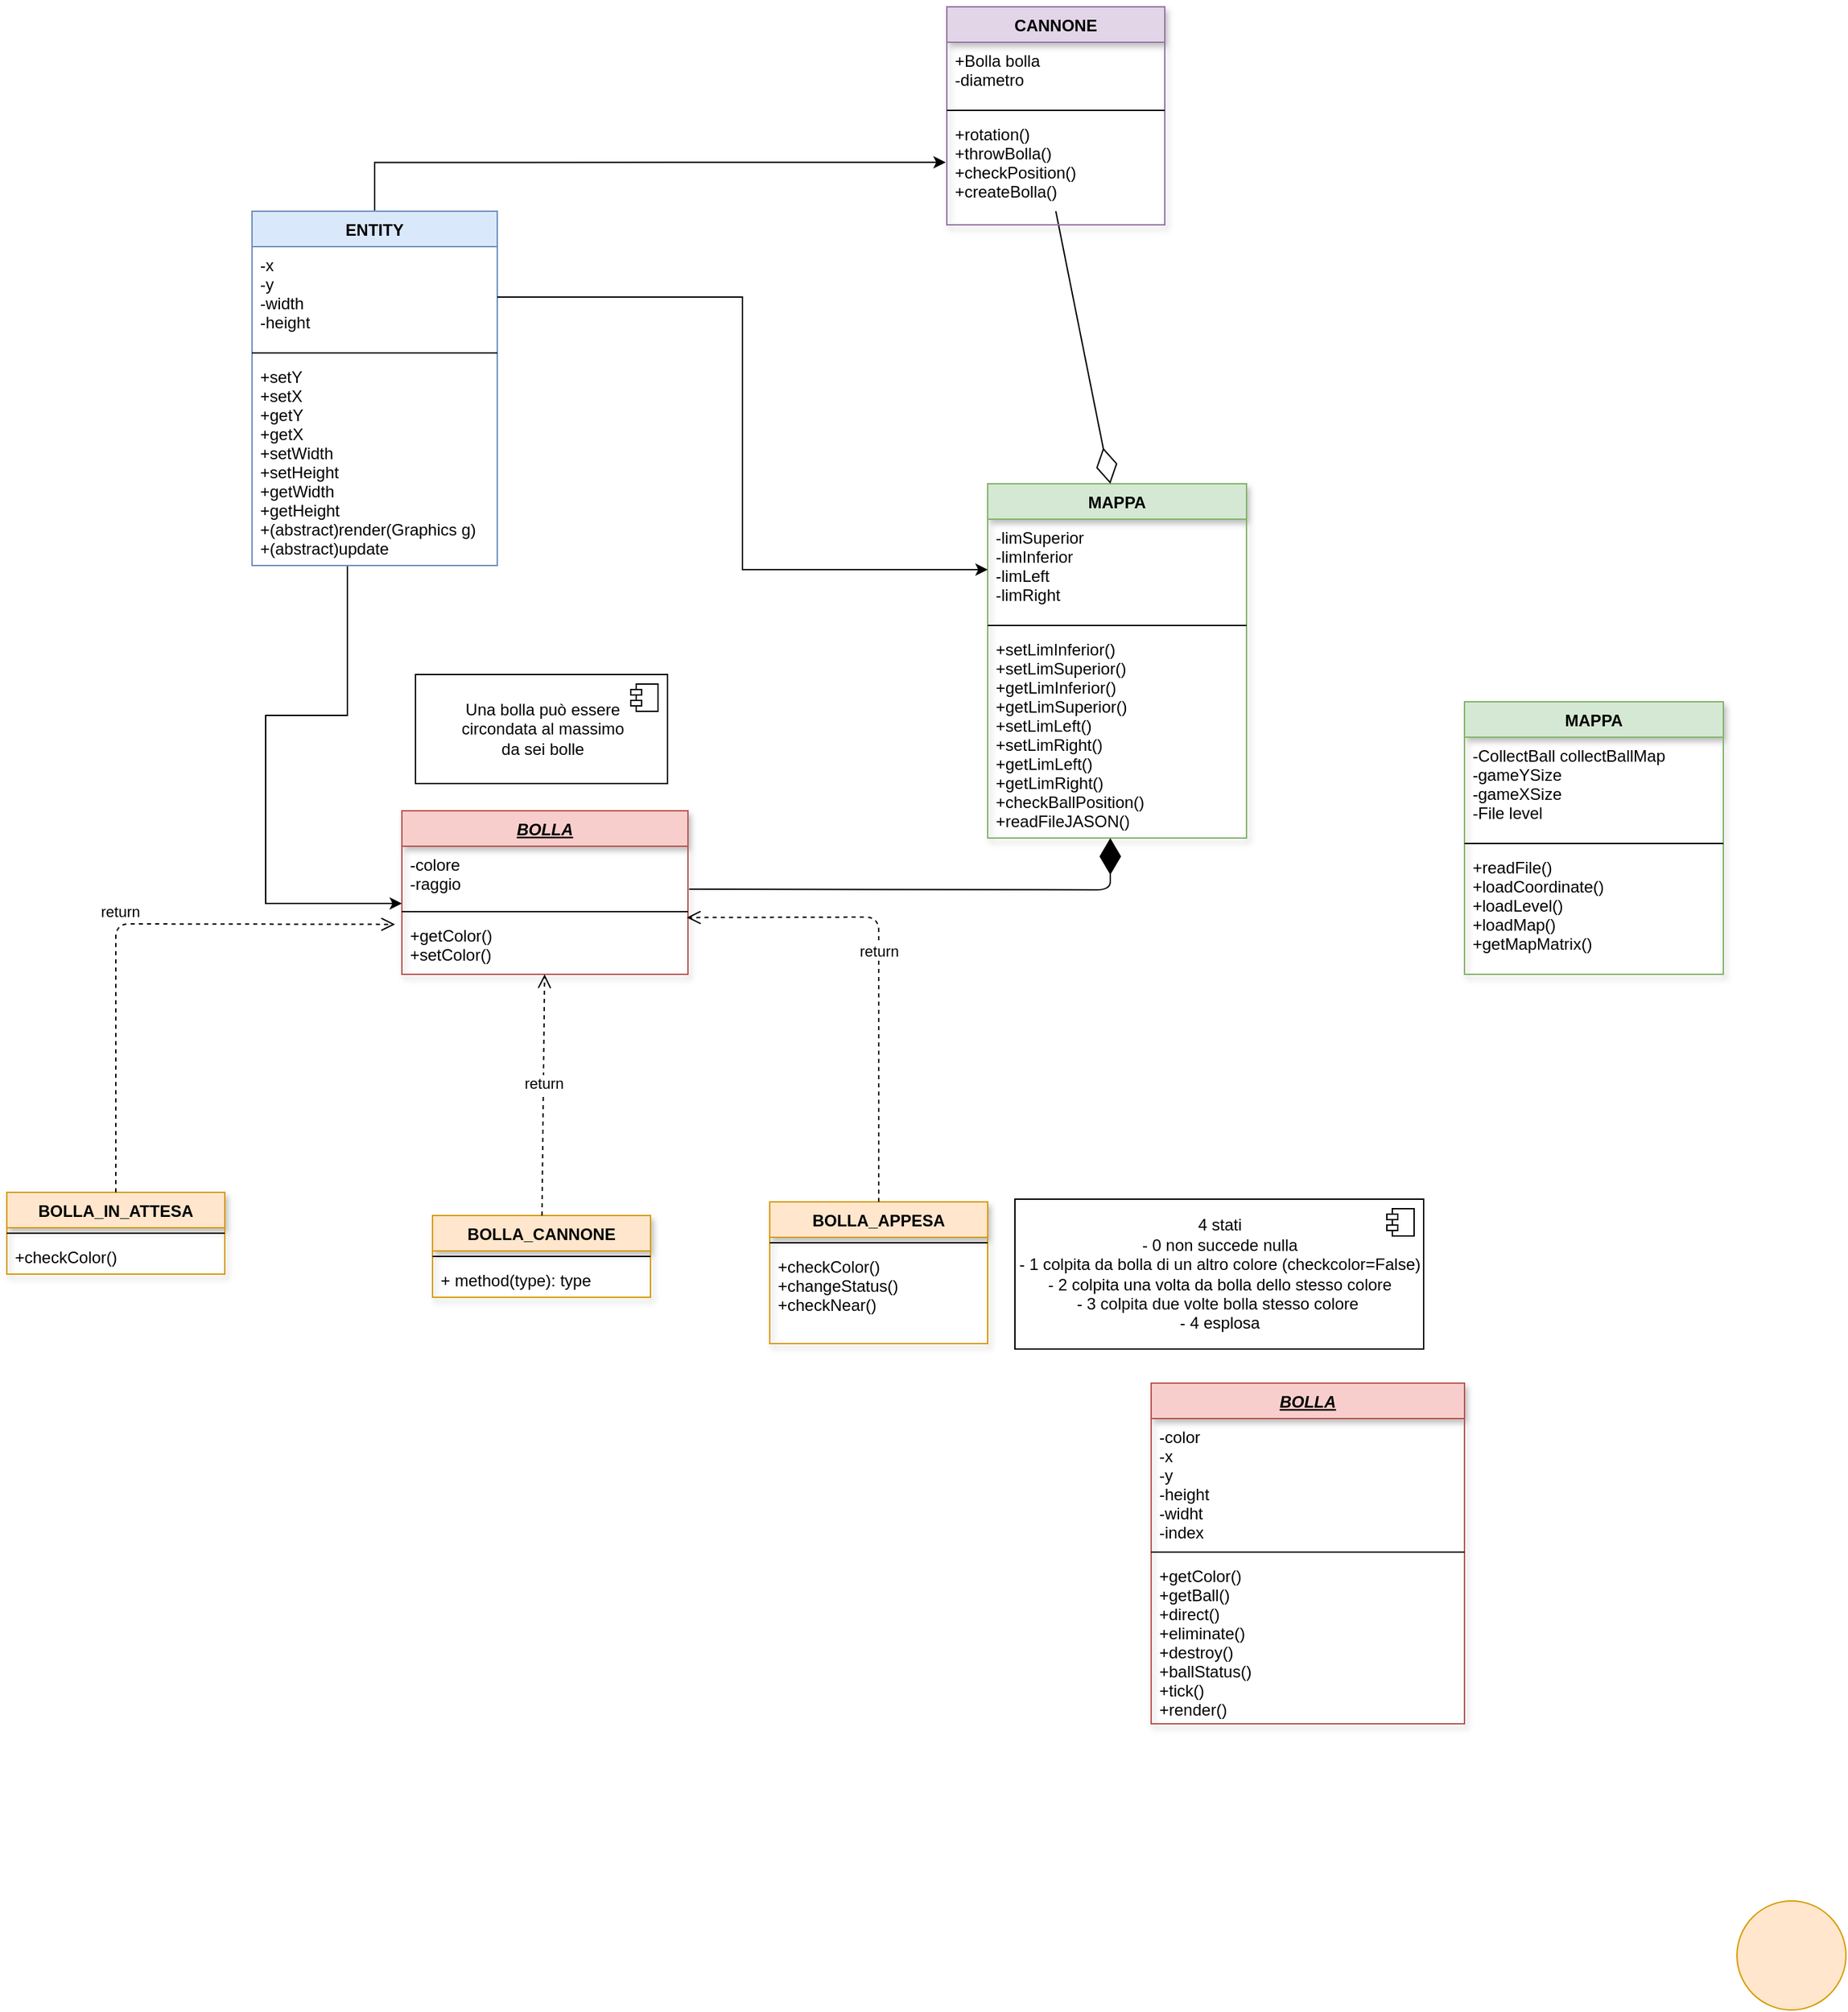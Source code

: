 <mxfile version="14.9.9" type="github">
  <diagram id="C5RBs43oDa-KdzZeNtuy" name="Page-1">
    <mxGraphModel dx="2222" dy="1562" grid="1" gridSize="10" guides="1" tooltips="1" connect="1" arrows="1" fold="1" page="0" pageScale="1" pageWidth="827" pageHeight="1169" math="0" shadow="0">
      <root>
        <mxCell id="WIyWlLk6GJQsqaUBKTNV-0" />
        <mxCell id="WIyWlLk6GJQsqaUBKTNV-1" parent="WIyWlLk6GJQsqaUBKTNV-0" />
        <mxCell id="yojSGe6K8RuuhETRpQ_H-1" value="BOLLA" style="swimlane;fontStyle=7;align=center;verticalAlign=top;childLayout=stackLayout;horizontal=1;startSize=26;horizontalStack=0;resizeParent=1;resizeParentMax=0;resizeLast=0;collapsible=1;marginBottom=0;fillColor=#f8cecc;strokeColor=#b85450;shadow=1;sketch=0;" parent="WIyWlLk6GJQsqaUBKTNV-1" vertex="1">
          <mxGeometry x="-470" y="-130" width="210" height="120" as="geometry" />
        </mxCell>
        <mxCell id="yojSGe6K8RuuhETRpQ_H-2" value="-colore&#xa;-raggio" style="text;strokeColor=none;fillColor=none;align=left;verticalAlign=top;spacingLeft=4;spacingRight=4;overflow=hidden;rotatable=0;points=[[0,0.5],[1,0.5]];portConstraint=eastwest;" parent="yojSGe6K8RuuhETRpQ_H-1" vertex="1">
          <mxGeometry y="26" width="210" height="44" as="geometry" />
        </mxCell>
        <mxCell id="yojSGe6K8RuuhETRpQ_H-3" value="" style="line;strokeWidth=1;fillColor=none;align=left;verticalAlign=middle;spacingTop=-1;spacingLeft=3;spacingRight=3;rotatable=0;labelPosition=right;points=[];portConstraint=eastwest;" parent="yojSGe6K8RuuhETRpQ_H-1" vertex="1">
          <mxGeometry y="70" width="210" height="8" as="geometry" />
        </mxCell>
        <mxCell id="yojSGe6K8RuuhETRpQ_H-4" value="+getColor()&#xa;+setColor()&#xa;&#xa;" style="text;strokeColor=none;fillColor=none;align=left;verticalAlign=top;spacingLeft=4;spacingRight=4;overflow=hidden;rotatable=0;points=[[0,0.5],[1,0.5]];portConstraint=eastwest;" parent="yojSGe6K8RuuhETRpQ_H-1" vertex="1">
          <mxGeometry y="78" width="210" height="42" as="geometry" />
        </mxCell>
        <mxCell id="UY4rSfI_YBS-nGCkDARI-0" value="BOLLA_IN_ATTESA" style="swimlane;fontStyle=1;align=center;verticalAlign=top;childLayout=stackLayout;horizontal=1;startSize=26;horizontalStack=0;resizeParent=1;resizeParentMax=0;resizeLast=0;collapsible=1;marginBottom=0;fillColor=#ffe6cc;strokeColor=#d79b00;shadow=1;" parent="WIyWlLk6GJQsqaUBKTNV-1" vertex="1">
          <mxGeometry x="-760" y="150" width="160" height="60" as="geometry" />
        </mxCell>
        <mxCell id="UY4rSfI_YBS-nGCkDARI-2" value="" style="line;strokeWidth=1;fillColor=none;align=left;verticalAlign=middle;spacingTop=-1;spacingLeft=3;spacingRight=3;rotatable=0;labelPosition=right;points=[];portConstraint=eastwest;" parent="UY4rSfI_YBS-nGCkDARI-0" vertex="1">
          <mxGeometry y="26" width="160" height="8" as="geometry" />
        </mxCell>
        <mxCell id="UY4rSfI_YBS-nGCkDARI-3" value="+checkColor()&#xa;" style="text;strokeColor=none;fillColor=none;align=left;verticalAlign=top;spacingLeft=4;spacingRight=4;overflow=hidden;rotatable=0;points=[[0,0.5],[1,0.5]];portConstraint=eastwest;" parent="UY4rSfI_YBS-nGCkDARI-0" vertex="1">
          <mxGeometry y="34" width="160" height="26" as="geometry" />
        </mxCell>
        <mxCell id="UY4rSfI_YBS-nGCkDARI-8" value="BOLLA_CANNONE" style="swimlane;fontStyle=1;align=center;verticalAlign=top;childLayout=stackLayout;horizontal=1;startSize=26;horizontalStack=0;resizeParent=1;resizeParentMax=0;resizeLast=0;collapsible=1;marginBottom=0;fillColor=#ffe6cc;strokeColor=#d79b00;shadow=1;" parent="WIyWlLk6GJQsqaUBKTNV-1" vertex="1">
          <mxGeometry x="-447.5" y="167" width="160" height="60" as="geometry" />
        </mxCell>
        <mxCell id="UY4rSfI_YBS-nGCkDARI-10" value="" style="line;strokeWidth=1;fillColor=none;align=left;verticalAlign=middle;spacingTop=-1;spacingLeft=3;spacingRight=3;rotatable=0;labelPosition=right;points=[];portConstraint=eastwest;" parent="UY4rSfI_YBS-nGCkDARI-8" vertex="1">
          <mxGeometry y="26" width="160" height="8" as="geometry" />
        </mxCell>
        <mxCell id="UY4rSfI_YBS-nGCkDARI-11" value="+ method(type): type" style="text;strokeColor=none;fillColor=none;align=left;verticalAlign=top;spacingLeft=4;spacingRight=4;overflow=hidden;rotatable=0;points=[[0,0.5],[1,0.5]];portConstraint=eastwest;" parent="UY4rSfI_YBS-nGCkDARI-8" vertex="1">
          <mxGeometry y="34" width="160" height="26" as="geometry" />
        </mxCell>
        <mxCell id="UY4rSfI_YBS-nGCkDARI-12" value="BOLLA_APPESA" style="swimlane;fontStyle=1;align=center;verticalAlign=top;childLayout=stackLayout;horizontal=1;startSize=26;horizontalStack=0;resizeParent=1;resizeParentMax=0;resizeLast=0;collapsible=1;marginBottom=0;fillColor=#ffe6cc;strokeColor=#d79b00;shadow=1;" parent="WIyWlLk6GJQsqaUBKTNV-1" vertex="1">
          <mxGeometry x="-200" y="157" width="160" height="104" as="geometry" />
        </mxCell>
        <mxCell id="UY4rSfI_YBS-nGCkDARI-14" value="" style="line;strokeWidth=1;fillColor=none;align=left;verticalAlign=middle;spacingTop=-1;spacingLeft=3;spacingRight=3;rotatable=0;labelPosition=right;points=[];portConstraint=eastwest;" parent="UY4rSfI_YBS-nGCkDARI-12" vertex="1">
          <mxGeometry y="26" width="160" height="8" as="geometry" />
        </mxCell>
        <mxCell id="UY4rSfI_YBS-nGCkDARI-15" value="+checkColor()&#xa;+changeStatus()&#xa;+checkNear()&#xa;" style="text;strokeColor=none;fillColor=none;align=left;verticalAlign=top;spacingLeft=4;spacingRight=4;overflow=hidden;rotatable=0;points=[[0,0.5],[1,0.5]];portConstraint=eastwest;" parent="UY4rSfI_YBS-nGCkDARI-12" vertex="1">
          <mxGeometry y="34" width="160" height="70" as="geometry" />
        </mxCell>
        <mxCell id="UY4rSfI_YBS-nGCkDARI-21" value="return" style="html=1;verticalAlign=bottom;endArrow=open;dashed=1;endSize=8;" parent="WIyWlLk6GJQsqaUBKTNV-1" source="UY4rSfI_YBS-nGCkDARI-8" target="yojSGe6K8RuuhETRpQ_H-4" edge="1">
          <mxGeometry relative="1" as="geometry">
            <mxPoint x="-380" y="162" as="sourcePoint" />
            <mxPoint x="-220" y="150" as="targetPoint" />
            <Array as="points" />
          </mxGeometry>
        </mxCell>
        <mxCell id="UY4rSfI_YBS-nGCkDARI-24" value="MAPPA" style="swimlane;fontStyle=1;align=center;verticalAlign=top;childLayout=stackLayout;horizontal=1;startSize=26;horizontalStack=0;resizeParent=1;resizeParentMax=0;resizeLast=0;collapsible=1;marginBottom=0;fillColor=#d5e8d4;strokeColor=#82b366;shadow=1;" parent="WIyWlLk6GJQsqaUBKTNV-1" vertex="1">
          <mxGeometry x="-40" y="-370" width="190" height="260" as="geometry" />
        </mxCell>
        <mxCell id="UY4rSfI_YBS-nGCkDARI-25" value="-limSuperior&#xa;-limInferior&#xa;-limLeft&#xa;-limRight&#xa;" style="text;strokeColor=none;fillColor=none;align=left;verticalAlign=top;spacingLeft=4;spacingRight=4;overflow=hidden;rotatable=0;points=[[0,0.5],[1,0.5]];portConstraint=eastwest;" parent="UY4rSfI_YBS-nGCkDARI-24" vertex="1">
          <mxGeometry y="26" width="190" height="74" as="geometry" />
        </mxCell>
        <mxCell id="UY4rSfI_YBS-nGCkDARI-26" value="" style="line;strokeWidth=1;fillColor=none;align=left;verticalAlign=middle;spacingTop=-1;spacingLeft=3;spacingRight=3;rotatable=0;labelPosition=right;points=[];portConstraint=eastwest;" parent="UY4rSfI_YBS-nGCkDARI-24" vertex="1">
          <mxGeometry y="100" width="190" height="8" as="geometry" />
        </mxCell>
        <mxCell id="UY4rSfI_YBS-nGCkDARI-27" value="+setLimInferior()&#xa;+setLimSuperior()&#xa;+getLimInferior()&#xa;+getLimSuperior()&#xa;+setLimLeft()&#xa;+setLimRight()&#xa;+getLimLeft()&#xa;+getLimRight()&#xa;+checkBallPosition()&#xa;+readFileJASON()&#xa;&#xa;" style="text;strokeColor=none;fillColor=none;align=left;verticalAlign=top;spacingLeft=4;spacingRight=4;overflow=hidden;rotatable=0;points=[[0,0.5],[1,0.5]];portConstraint=eastwest;" parent="UY4rSfI_YBS-nGCkDARI-24" vertex="1">
          <mxGeometry y="108" width="190" height="152" as="geometry" />
        </mxCell>
        <mxCell id="UY4rSfI_YBS-nGCkDARI-29" value="" style="endArrow=diamondThin;endFill=1;endSize=24;html=1;exitX=1.004;exitY=0.716;exitDx=0;exitDy=0;exitPerimeter=0;" parent="WIyWlLk6GJQsqaUBKTNV-1" source="yojSGe6K8RuuhETRpQ_H-2" edge="1">
          <mxGeometry width="160" relative="1" as="geometry">
            <mxPoint x="-260" y="-80" as="sourcePoint" />
            <mxPoint x="50" y="-110" as="targetPoint" />
            <Array as="points">
              <mxPoint x="50" y="-72" />
            </Array>
          </mxGeometry>
        </mxCell>
        <mxCell id="UY4rSfI_YBS-nGCkDARI-30" value="4 stati&lt;br&gt;- 0 non succede nulla&lt;br&gt;- 1 colpita da bolla di un altro colore (checkcolor=False)&lt;br&gt;- 2 colpita una volta da bolla dello stesso colore&lt;br&gt;- 3 colpita due volte bolla stesso colore&amp;nbsp;&lt;br&gt;- 4 esplosa" style="html=1;dropTarget=0;" parent="WIyWlLk6GJQsqaUBKTNV-1" vertex="1">
          <mxGeometry x="-20" y="155" width="300" height="110" as="geometry" />
        </mxCell>
        <mxCell id="UY4rSfI_YBS-nGCkDARI-31" value="" style="shape=module;jettyWidth=8;jettyHeight=4;" parent="UY4rSfI_YBS-nGCkDARI-30" vertex="1">
          <mxGeometry x="1" width="20" height="20" relative="1" as="geometry">
            <mxPoint x="-27" y="7" as="offset" />
          </mxGeometry>
        </mxCell>
        <mxCell id="UY4rSfI_YBS-nGCkDARI-22" value="return" style="html=1;verticalAlign=bottom;endArrow=open;dashed=1;endSize=8;exitX=0.5;exitY=0;exitDx=0;exitDy=0;entryX=0.996;entryY=0.008;entryDx=0;entryDy=0;entryPerimeter=0;" parent="WIyWlLk6GJQsqaUBKTNV-1" source="UY4rSfI_YBS-nGCkDARI-12" target="yojSGe6K8RuuhETRpQ_H-4" edge="1">
          <mxGeometry relative="1" as="geometry">
            <mxPoint x="-80" y="157" as="sourcePoint" />
            <mxPoint x="-160" y="157" as="targetPoint" />
            <Array as="points">
              <mxPoint x="-120" y="-20" />
              <mxPoint x="-120" y="-52" />
            </Array>
          </mxGeometry>
        </mxCell>
        <mxCell id="UY4rSfI_YBS-nGCkDARI-32" value="Una bolla può essere &lt;br&gt;circondata al massimo &lt;br&gt;da sei bolle" style="html=1;dropTarget=0;" parent="WIyWlLk6GJQsqaUBKTNV-1" vertex="1">
          <mxGeometry x="-460" y="-230" width="185" height="80" as="geometry" />
        </mxCell>
        <mxCell id="UY4rSfI_YBS-nGCkDARI-33" value="" style="shape=module;jettyWidth=8;jettyHeight=4;" parent="UY4rSfI_YBS-nGCkDARI-32" vertex="1">
          <mxGeometry x="1" width="20" height="20" relative="1" as="geometry">
            <mxPoint x="-27" y="7" as="offset" />
          </mxGeometry>
        </mxCell>
        <mxCell id="UY4rSfI_YBS-nGCkDARI-20" value="return" style="html=1;verticalAlign=bottom;endArrow=open;dashed=1;endSize=8;entryX=-0.024;entryY=0.127;entryDx=0;entryDy=0;entryPerimeter=0;" parent="WIyWlLk6GJQsqaUBKTNV-1" source="UY4rSfI_YBS-nGCkDARI-0" target="yojSGe6K8RuuhETRpQ_H-4" edge="1">
          <mxGeometry x="-0.004" relative="1" as="geometry">
            <mxPoint x="-930" y="-64" as="sourcePoint" />
            <mxPoint x="-764" y="-234" as="targetPoint" />
            <Array as="points">
              <mxPoint x="-680" y="-47" />
            </Array>
            <mxPoint as="offset" />
          </mxGeometry>
        </mxCell>
        <mxCell id="yunhuW86RuozWlht33Lo-8" value="" style="ellipse;whiteSpace=wrap;html=1;aspect=fixed;fillColor=#ffe6cc;strokeColor=#d79b00;" parent="WIyWlLk6GJQsqaUBKTNV-1" vertex="1">
          <mxGeometry x="510" y="670" width="80" height="80" as="geometry" />
        </mxCell>
        <mxCell id="yunhuW86RuozWlht33Lo-26" style="edgeStyle=orthogonalEdgeStyle;rounded=0;orthogonalLoop=1;jettySize=auto;html=1;exitX=0.75;exitY=1;exitDx=0;exitDy=0;" parent="WIyWlLk6GJQsqaUBKTNV-1" source="yunhuW86RuozWlht33Lo-20" target="yojSGe6K8RuuhETRpQ_H-2" edge="1">
          <mxGeometry relative="1" as="geometry">
            <Array as="points">
              <mxPoint x="-510" y="-310" />
              <mxPoint x="-510" y="-200" />
              <mxPoint x="-570" y="-200" />
              <mxPoint x="-570" y="-62" />
            </Array>
          </mxGeometry>
        </mxCell>
        <mxCell id="yunhuW86RuozWlht33Lo-27" style="edgeStyle=orthogonalEdgeStyle;rounded=0;orthogonalLoop=1;jettySize=auto;html=1;exitX=0.5;exitY=0;exitDx=0;exitDy=0;entryX=-0.005;entryY=0.427;entryDx=0;entryDy=0;entryPerimeter=0;" parent="WIyWlLk6GJQsqaUBKTNV-1" source="yunhuW86RuozWlht33Lo-20" target="yunhuW86RuozWlht33Lo-32" edge="1">
          <mxGeometry relative="1" as="geometry">
            <mxPoint x="-90" y="-602" as="targetPoint" />
          </mxGeometry>
        </mxCell>
        <mxCell id="yunhuW86RuozWlht33Lo-20" value="ENTITY" style="swimlane;fontStyle=1;align=center;verticalAlign=top;childLayout=stackLayout;horizontal=1;startSize=26;horizontalStack=0;resizeParent=1;resizeParentMax=0;resizeLast=0;collapsible=1;marginBottom=0;shadow=0;sketch=0;fillColor=#dae8fc;strokeColor=#6c8ebf;" parent="WIyWlLk6GJQsqaUBKTNV-1" vertex="1">
          <mxGeometry x="-580" y="-570" width="180" height="260" as="geometry" />
        </mxCell>
        <mxCell id="yunhuW86RuozWlht33Lo-21" value="-x&#xa;-y&#xa;-width&#xa;-height" style="text;strokeColor=none;fillColor=none;align=left;verticalAlign=top;spacingLeft=4;spacingRight=4;overflow=hidden;rotatable=0;points=[[0,0.5],[1,0.5]];portConstraint=eastwest;" parent="yunhuW86RuozWlht33Lo-20" vertex="1">
          <mxGeometry y="26" width="180" height="74" as="geometry" />
        </mxCell>
        <mxCell id="yunhuW86RuozWlht33Lo-22" value="" style="line;strokeWidth=1;fillColor=none;align=left;verticalAlign=middle;spacingTop=-1;spacingLeft=3;spacingRight=3;rotatable=0;labelPosition=right;points=[];portConstraint=eastwest;" parent="yunhuW86RuozWlht33Lo-20" vertex="1">
          <mxGeometry y="100" width="180" height="8" as="geometry" />
        </mxCell>
        <mxCell id="yunhuW86RuozWlht33Lo-23" value="+setY&#xa;+setX&#xa;+getY&#xa;+getX&#xa;+setWidth&#xa;+setHeight&#xa;+getWidth&#xa;+getHeight&#xa;+(abstract)render(Graphics g)&#xa;+(abstract)update" style="text;strokeColor=none;fillColor=none;align=left;verticalAlign=top;spacingLeft=4;spacingRight=4;overflow=hidden;rotatable=0;points=[[0,0.5],[1,0.5]];portConstraint=eastwest;" parent="yunhuW86RuozWlht33Lo-20" vertex="1">
          <mxGeometry y="108" width="180" height="152" as="geometry" />
        </mxCell>
        <mxCell id="yunhuW86RuozWlht33Lo-25" style="edgeStyle=orthogonalEdgeStyle;rounded=0;orthogonalLoop=1;jettySize=auto;html=1;exitX=1;exitY=0.5;exitDx=0;exitDy=0;" parent="WIyWlLk6GJQsqaUBKTNV-1" source="yunhuW86RuozWlht33Lo-21" target="UY4rSfI_YBS-nGCkDARI-25" edge="1">
          <mxGeometry relative="1" as="geometry" />
        </mxCell>
        <mxCell id="UY4rSfI_YBS-nGCkDARI-38" value="" style="endArrow=diamondThin;endFill=0;endSize=24;html=1;entryX=0.474;entryY=0;entryDx=0;entryDy=0;entryPerimeter=0;" parent="WIyWlLk6GJQsqaUBKTNV-1" target="UY4rSfI_YBS-nGCkDARI-24" edge="1">
          <mxGeometry width="160" relative="1" as="geometry">
            <mxPoint x="10" y="-570" as="sourcePoint" />
            <mxPoint x="220" y="-695" as="targetPoint" />
            <Array as="points" />
          </mxGeometry>
        </mxCell>
        <mxCell id="yunhuW86RuozWlht33Lo-29" value="CANNONE" style="swimlane;fontStyle=1;align=center;verticalAlign=top;childLayout=stackLayout;horizontal=1;startSize=26;horizontalStack=0;resizeParent=1;resizeParentMax=0;resizeLast=0;collapsible=1;marginBottom=0;shadow=1;sketch=0;fillColor=#e1d5e7;strokeColor=#9673a6;" parent="WIyWlLk6GJQsqaUBKTNV-1" vertex="1">
          <mxGeometry x="-70" y="-720" width="160" height="160" as="geometry" />
        </mxCell>
        <mxCell id="yunhuW86RuozWlht33Lo-30" value="+Bolla bolla&#xa;-diametro" style="text;fillColor=none;align=left;verticalAlign=top;spacingLeft=4;spacingRight=4;overflow=hidden;rotatable=0;points=[[0,0.5],[1,0.5]];portConstraint=eastwest;" parent="yunhuW86RuozWlht33Lo-29" vertex="1">
          <mxGeometry y="26" width="160" height="46" as="geometry" />
        </mxCell>
        <mxCell id="yunhuW86RuozWlht33Lo-31" value="" style="line;strokeWidth=1;fillColor=none;align=left;verticalAlign=middle;spacingTop=-1;spacingLeft=3;spacingRight=3;rotatable=0;labelPosition=right;points=[];portConstraint=eastwest;" parent="yunhuW86RuozWlht33Lo-29" vertex="1">
          <mxGeometry y="72" width="160" height="8" as="geometry" />
        </mxCell>
        <mxCell id="yunhuW86RuozWlht33Lo-32" value="+rotation()&#xa;+throwBolla()&#xa;+checkPosition()&#xa;+createBolla()" style="text;strokeColor=none;fillColor=none;align=left;verticalAlign=top;spacingLeft=4;spacingRight=4;overflow=hidden;rotatable=0;points=[[0,0.5],[1,0.5]];portConstraint=eastwest;" parent="yunhuW86RuozWlht33Lo-29" vertex="1">
          <mxGeometry y="80" width="160" height="80" as="geometry" />
        </mxCell>
        <mxCell id="rOhrST4MwzgciuGTYAdj-4" value="BOLLA" style="swimlane;fontStyle=7;align=center;verticalAlign=top;childLayout=stackLayout;horizontal=1;startSize=26;horizontalStack=0;resizeParent=1;resizeParentMax=0;resizeLast=0;collapsible=1;marginBottom=0;fillColor=#f8cecc;strokeColor=#b85450;shadow=1;sketch=0;" vertex="1" parent="WIyWlLk6GJQsqaUBKTNV-1">
          <mxGeometry x="80" y="290" width="230" height="250" as="geometry" />
        </mxCell>
        <mxCell id="rOhrST4MwzgciuGTYAdj-5" value="-color&#xa;-x&#xa;-y&#xa;-height&#xa;-widht&#xa;-index&#xa;" style="text;strokeColor=none;fillColor=none;align=left;verticalAlign=top;spacingLeft=4;spacingRight=4;overflow=hidden;rotatable=0;points=[[0,0.5],[1,0.5]];portConstraint=eastwest;" vertex="1" parent="rOhrST4MwzgciuGTYAdj-4">
          <mxGeometry y="26" width="230" height="94" as="geometry" />
        </mxCell>
        <mxCell id="rOhrST4MwzgciuGTYAdj-6" value="" style="line;strokeWidth=1;fillColor=none;align=left;verticalAlign=middle;spacingTop=-1;spacingLeft=3;spacingRight=3;rotatable=0;labelPosition=right;points=[];portConstraint=eastwest;" vertex="1" parent="rOhrST4MwzgciuGTYAdj-4">
          <mxGeometry y="120" width="230" height="8" as="geometry" />
        </mxCell>
        <mxCell id="rOhrST4MwzgciuGTYAdj-7" value="+getColor()&#xa;+getBall()&#xa;+direct()&#xa;+eliminate()&#xa;+destroy()&#xa;+ballStatus()&#xa;+tick()&#xa;+render()&#xa;&#xa;" style="text;strokeColor=none;fillColor=none;align=left;verticalAlign=top;spacingLeft=4;spacingRight=4;overflow=hidden;rotatable=0;points=[[0,0.5],[1,0.5]];portConstraint=eastwest;" vertex="1" parent="rOhrST4MwzgciuGTYAdj-4">
          <mxGeometry y="128" width="230" height="122" as="geometry" />
        </mxCell>
        <mxCell id="rOhrST4MwzgciuGTYAdj-8" value="MAPPA" style="swimlane;fontStyle=1;align=center;verticalAlign=top;childLayout=stackLayout;horizontal=1;startSize=26;horizontalStack=0;resizeParent=1;resizeParentMax=0;resizeLast=0;collapsible=1;marginBottom=0;fillColor=#d5e8d4;strokeColor=#82b366;shadow=1;" vertex="1" parent="WIyWlLk6GJQsqaUBKTNV-1">
          <mxGeometry x="310" y="-210" width="190" height="200" as="geometry" />
        </mxCell>
        <mxCell id="rOhrST4MwzgciuGTYAdj-9" value="-CollectBall collectBallMap&#xa;-gameYSize&#xa;-gameXSize&#xa;-File level" style="text;strokeColor=none;fillColor=none;align=left;verticalAlign=top;spacingLeft=4;spacingRight=4;overflow=hidden;rotatable=0;points=[[0,0.5],[1,0.5]];portConstraint=eastwest;" vertex="1" parent="rOhrST4MwzgciuGTYAdj-8">
          <mxGeometry y="26" width="190" height="74" as="geometry" />
        </mxCell>
        <mxCell id="rOhrST4MwzgciuGTYAdj-10" value="" style="line;strokeWidth=1;fillColor=none;align=left;verticalAlign=middle;spacingTop=-1;spacingLeft=3;spacingRight=3;rotatable=0;labelPosition=right;points=[];portConstraint=eastwest;" vertex="1" parent="rOhrST4MwzgciuGTYAdj-8">
          <mxGeometry y="100" width="190" height="8" as="geometry" />
        </mxCell>
        <mxCell id="rOhrST4MwzgciuGTYAdj-11" value="+readFile()&#xa;+loadCoordinate()&#xa;+loadLevel()&#xa;+loadMap()&#xa;+getMapMatrix()" style="text;strokeColor=none;fillColor=none;align=left;verticalAlign=top;spacingLeft=4;spacingRight=4;overflow=hidden;rotatable=0;points=[[0,0.5],[1,0.5]];portConstraint=eastwest;" vertex="1" parent="rOhrST4MwzgciuGTYAdj-8">
          <mxGeometry y="108" width="190" height="92" as="geometry" />
        </mxCell>
      </root>
    </mxGraphModel>
  </diagram>
</mxfile>
